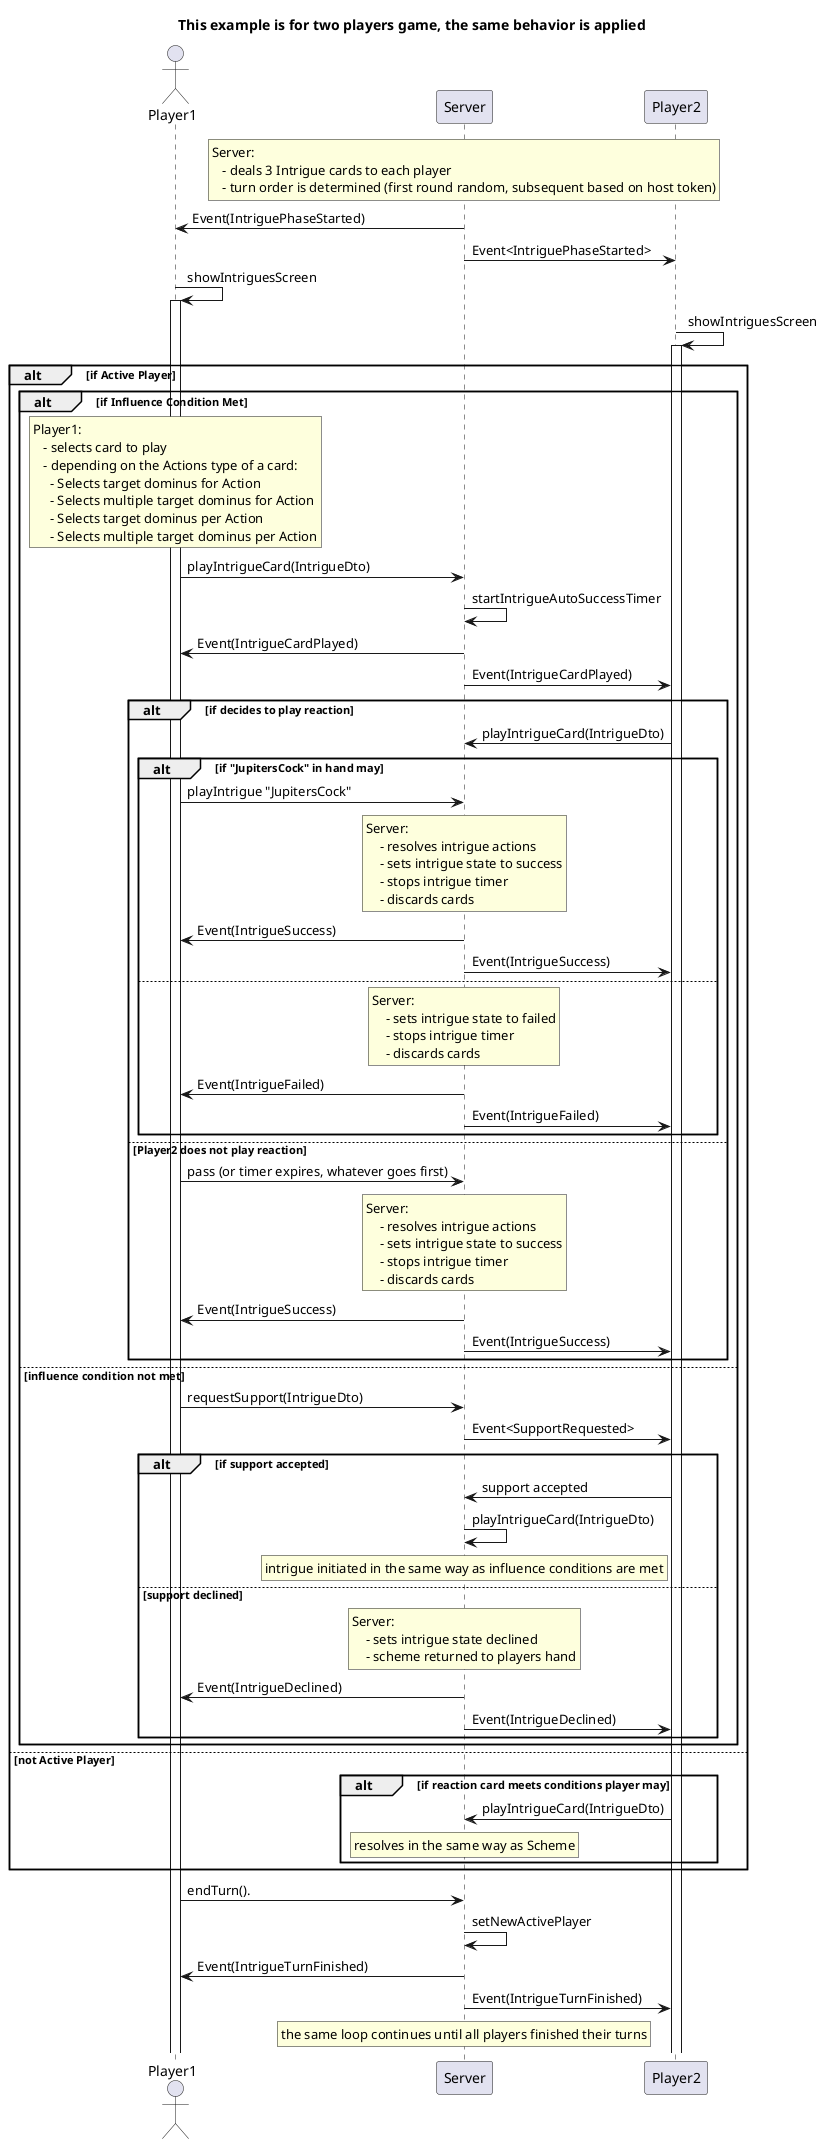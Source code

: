 @startuml
title
This example is for two players game, the same behavior is applied
end title

actor Player1
rnote over Server
 Server:
    - deals 3 Intrigue cards to each player
    - turn order is determined (first round random, subsequent based on host token)
endrnote

Server -> Player1: Event(IntriguePhaseStarted)
& Server -> Player2: Event<IntriguePhaseStarted>
Player1 -> Player1: showIntriguesScreen
activate Player1
& Player2 -> Player2: showIntriguesScreen
activate Player2
alt if Active Player
    alt if Influence Condition Met
        rnote over Player1
         Player1:
            - selects card to play
            - depending on the Actions type of a card:
              - Selects target dominus for Action
              - Selects multiple target dominus for Action
              - Selects target dominus per Action
              - Selects multiple target dominus per Action
        endrnote
        Player1 -> Server: playIntrigueCard(IntrigueDto)
        Server -> Server: startIntrigueAutoSuccessTimer
        Server -> Player1: Event(IntrigueCardPlayed)
        Server -> Player2: Event(IntrigueCardPlayed)
            alt if decides to play reaction
                    Player2 -> Server: playIntrigueCard(IntrigueDto)
                    alt if "JupitersCock" in hand may
                        Player1 -> Server: playIntrigue "JupitersCock"
                        rnote over Server
                        Server:
                            - resolves intrigue actions
                            - sets intrigue state to success
                            - stops intrigue timer
                            - discards cards
                        endrnote
                        Server -> Player1: Event(IntrigueSuccess)
                        Server -> Player2: Event(IntrigueSuccess)
                    else
                        rnote over Server
                        Server:
                            - sets intrigue state to failed
                            - stops intrigue timer
                            - discards cards
                        endrnote

                        Server -> Player1: Event(IntrigueFailed)
                        Server -> Player2: Event(IntrigueFailed)
                    end
                else Player2 does not play reaction
                    Player1 -> Server: pass (or timer expires, whatever goes first)
                    rnote over Server
                    Server:
                        - resolves intrigue actions
                        - sets intrigue state to success
                        - stops intrigue timer
                        - discards cards
                    endrnote
                    Server -> Player1: Event(IntrigueSuccess)
                    Server -> Player2: Event(IntrigueSuccess)
            end
    else influence condition not met
        Player1 -> Server: requestSupport(IntrigueDto)
        Server -> Player2: Event<SupportRequested>
        alt if support accepted
            Player2 -> Server: support accepted
            Server -> Server: playIntrigueCard(IntrigueDto)
            rnote over Server
                intrigue initiated in the same way as influence conditions are met
            endrnote
        else support declined
            rnote over Server
            Server:
                - sets intrigue state declined
                - scheme returned to players hand
            endrnote
            Server -> Player1: Event(IntrigueDeclined)
            Server -> Player2: Event(IntrigueDeclined)
        end
    end
else not Active Player
    alt if reaction card meets conditions player may
        Player2 -> Server: playIntrigueCard(IntrigueDto)
        rnote over Server
            resolves in the same way as Scheme
        endrnote
    end
end

Player1 -> Server: endTurn().
Server -> Server: setNewActivePlayer
Server -> Player1: Event(IntrigueTurnFinished)
Server -> Player2: Event(IntrigueTurnFinished)
rnote over Server
     the same loop continues until all players finished their turns
endrnote

@enduml